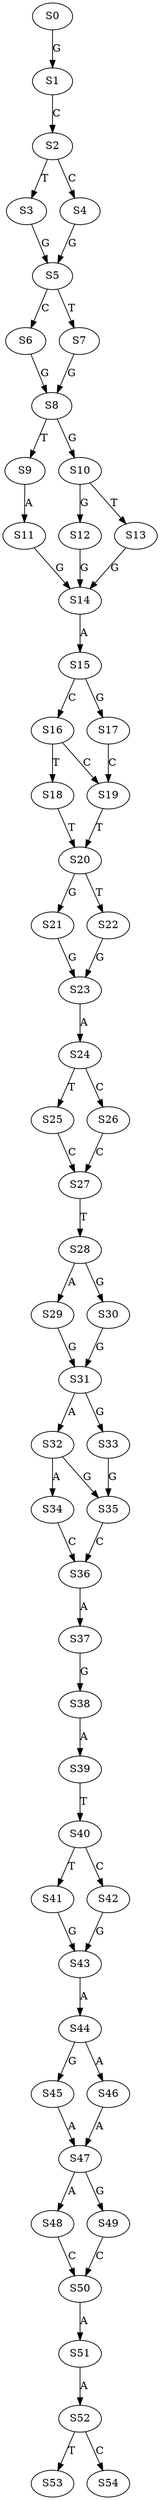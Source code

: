 strict digraph  {
	S0 -> S1 [ label = G ];
	S1 -> S2 [ label = C ];
	S2 -> S3 [ label = T ];
	S2 -> S4 [ label = C ];
	S3 -> S5 [ label = G ];
	S4 -> S5 [ label = G ];
	S5 -> S6 [ label = C ];
	S5 -> S7 [ label = T ];
	S6 -> S8 [ label = G ];
	S7 -> S8 [ label = G ];
	S8 -> S9 [ label = T ];
	S8 -> S10 [ label = G ];
	S9 -> S11 [ label = A ];
	S10 -> S12 [ label = G ];
	S10 -> S13 [ label = T ];
	S11 -> S14 [ label = G ];
	S12 -> S14 [ label = G ];
	S13 -> S14 [ label = G ];
	S14 -> S15 [ label = A ];
	S15 -> S16 [ label = C ];
	S15 -> S17 [ label = G ];
	S16 -> S18 [ label = T ];
	S16 -> S19 [ label = C ];
	S17 -> S19 [ label = C ];
	S18 -> S20 [ label = T ];
	S19 -> S20 [ label = T ];
	S20 -> S21 [ label = G ];
	S20 -> S22 [ label = T ];
	S21 -> S23 [ label = G ];
	S22 -> S23 [ label = G ];
	S23 -> S24 [ label = A ];
	S24 -> S25 [ label = T ];
	S24 -> S26 [ label = C ];
	S25 -> S27 [ label = C ];
	S26 -> S27 [ label = C ];
	S27 -> S28 [ label = T ];
	S28 -> S29 [ label = A ];
	S28 -> S30 [ label = G ];
	S29 -> S31 [ label = G ];
	S30 -> S31 [ label = G ];
	S31 -> S32 [ label = A ];
	S31 -> S33 [ label = G ];
	S32 -> S34 [ label = A ];
	S32 -> S35 [ label = G ];
	S33 -> S35 [ label = G ];
	S34 -> S36 [ label = C ];
	S35 -> S36 [ label = C ];
	S36 -> S37 [ label = A ];
	S37 -> S38 [ label = G ];
	S38 -> S39 [ label = A ];
	S39 -> S40 [ label = T ];
	S40 -> S41 [ label = T ];
	S40 -> S42 [ label = C ];
	S41 -> S43 [ label = G ];
	S42 -> S43 [ label = G ];
	S43 -> S44 [ label = A ];
	S44 -> S45 [ label = G ];
	S44 -> S46 [ label = A ];
	S45 -> S47 [ label = A ];
	S46 -> S47 [ label = A ];
	S47 -> S48 [ label = A ];
	S47 -> S49 [ label = G ];
	S48 -> S50 [ label = C ];
	S49 -> S50 [ label = C ];
	S50 -> S51 [ label = A ];
	S51 -> S52 [ label = A ];
	S52 -> S53 [ label = T ];
	S52 -> S54 [ label = C ];
}
